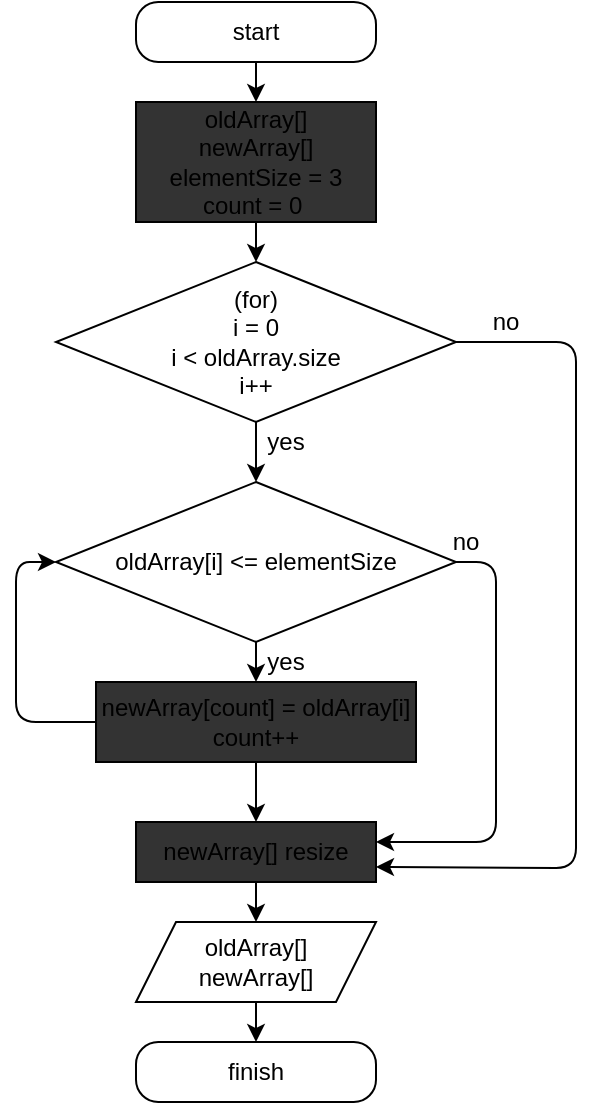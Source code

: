 <mxfile>
    <diagram id="aypZ5mpUxqXiIy69BlJO" name="Страница 1">
        <mxGraphModel dx="884" dy="303" grid="1" gridSize="10" guides="1" tooltips="1" connect="1" arrows="1" fold="1" page="1" pageScale="1" pageWidth="827" pageHeight="1169" math="0" shadow="0">
            <root>
                <mxCell id="0"/>
                <mxCell id="1" parent="0"/>
                <mxCell id="4" value="" style="edgeStyle=none;html=1;" edge="1" parent="1" source="2">
                    <mxGeometry relative="1" as="geometry">
                        <mxPoint x="360" y="80" as="targetPoint"/>
                    </mxGeometry>
                </mxCell>
                <mxCell id="2" value="start" style="rounded=1;whiteSpace=wrap;html=1;arcSize=37;" vertex="1" parent="1">
                    <mxGeometry x="300" y="30" width="120" height="30" as="geometry"/>
                </mxCell>
                <mxCell id="8" value="" style="edgeStyle=none;html=1;fontSize=10;" edge="1" parent="1" target="5">
                    <mxGeometry relative="1" as="geometry">
                        <mxPoint x="360" y="140" as="sourcePoint"/>
                    </mxGeometry>
                </mxCell>
                <mxCell id="17" value="" style="edgeStyle=none;html=1;fontSize=10;" edge="1" parent="1" source="5" target="16">
                    <mxGeometry relative="1" as="geometry"/>
                </mxCell>
                <mxCell id="18" style="edgeStyle=none;html=1;exitX=1;exitY=0.5;exitDx=0;exitDy=0;fontSize=10;entryX=1;entryY=0.75;entryDx=0;entryDy=0;" edge="1" parent="1" source="5" target="24">
                    <mxGeometry relative="1" as="geometry">
                        <mxPoint x="470" y="450" as="targetPoint"/>
                        <Array as="points">
                            <mxPoint x="520" y="200"/>
                            <mxPoint x="520" y="463"/>
                        </Array>
                    </mxGeometry>
                </mxCell>
                <mxCell id="5" value="&lt;font style=&quot;font-size: 12px&quot;&gt;(for)&lt;br&gt;i = 0&lt;br&gt;i &amp;lt; oldArray.size&lt;br&gt;i++&lt;/font&gt;" style="rhombus;whiteSpace=wrap;html=1;fontSize=10;" vertex="1" parent="1">
                    <mxGeometry x="260" y="160" width="200" height="80" as="geometry"/>
                </mxCell>
                <mxCell id="20" value="" style="edgeStyle=none;html=1;fontSize=10;" edge="1" parent="1" source="9" target="11">
                    <mxGeometry relative="1" as="geometry"/>
                </mxCell>
                <mxCell id="9" value="&lt;font style=&quot;font-size: 12px&quot;&gt;oldArray[]&lt;br&gt;newArray[]&lt;/font&gt;" style="shape=parallelogram;perimeter=parallelogramPerimeter;whiteSpace=wrap;html=1;fixedSize=1;fontSize=10;" vertex="1" parent="1">
                    <mxGeometry x="300" y="490" width="120" height="40" as="geometry"/>
                </mxCell>
                <mxCell id="11" value="finish" style="rounded=1;whiteSpace=wrap;html=1;arcSize=37;" vertex="1" parent="1">
                    <mxGeometry x="300" y="550" width="120" height="30" as="geometry"/>
                </mxCell>
                <mxCell id="31" style="edgeStyle=none;html=1;exitX=0.5;exitY=1;exitDx=0;exitDy=0;fontSize=10;" edge="1" parent="1" source="16" target="26">
                    <mxGeometry relative="1" as="geometry"/>
                </mxCell>
                <mxCell id="37" style="edgeStyle=none;html=1;exitX=1;exitY=0.5;exitDx=0;exitDy=0;entryX=1;entryY=0.333;entryDx=0;entryDy=0;fontSize=12;entryPerimeter=0;" edge="1" parent="1" source="16" target="24">
                    <mxGeometry relative="1" as="geometry">
                        <Array as="points">
                            <mxPoint x="480" y="310"/>
                            <mxPoint x="480" y="450"/>
                        </Array>
                    </mxGeometry>
                </mxCell>
                <mxCell id="16" value="&lt;font style=&quot;font-size: 12px&quot;&gt;oldArray[i] &amp;lt;= elementSize&lt;/font&gt;" style="rhombus;whiteSpace=wrap;html=1;fontSize=10;" vertex="1" parent="1">
                    <mxGeometry x="260" y="270" width="200" height="80" as="geometry"/>
                </mxCell>
                <mxCell id="29" style="edgeStyle=none;html=1;exitX=0.5;exitY=1;exitDx=0;exitDy=0;entryX=0.5;entryY=0;entryDx=0;entryDy=0;fontSize=10;" edge="1" parent="1" source="24" target="9">
                    <mxGeometry relative="1" as="geometry"/>
                </mxCell>
                <mxCell id="24" value="&lt;font style=&quot;font-size: 12px&quot;&gt;newArray[] resize&lt;/font&gt;" style="rounded=0;whiteSpace=wrap;html=1;fontSize=10;fillColor=#333333;" vertex="1" parent="1">
                    <mxGeometry x="300" y="440" width="120" height="30" as="geometry"/>
                </mxCell>
                <mxCell id="27" value="" style="edgeStyle=none;html=1;fontSize=10;" edge="1" parent="1" source="26" target="24">
                    <mxGeometry relative="1" as="geometry"/>
                </mxCell>
                <mxCell id="38" style="edgeStyle=none;html=1;exitX=0;exitY=0.5;exitDx=0;exitDy=0;fontSize=12;entryX=0;entryY=0.5;entryDx=0;entryDy=0;" edge="1" parent="1" source="26" target="16">
                    <mxGeometry relative="1" as="geometry">
                        <mxPoint x="230" y="380" as="targetPoint"/>
                        <Array as="points">
                            <mxPoint x="240" y="390"/>
                            <mxPoint x="240" y="310"/>
                        </Array>
                    </mxGeometry>
                </mxCell>
                <mxCell id="26" value="&lt;font style=&quot;font-size: 12px&quot;&gt;newArray[count] = oldArray[i]&lt;br&gt;count++&lt;/font&gt;" style="rounded=0;whiteSpace=wrap;html=1;fontSize=10;fillColor=#333333;" vertex="1" parent="1">
                    <mxGeometry x="280" y="370" width="160" height="40" as="geometry"/>
                </mxCell>
                <mxCell id="30" value="&lt;font style=&quot;font-size: 12px&quot;&gt;oldArray[]&lt;br&gt;newArray[]&lt;br&gt;elementSize = 3&lt;br&gt;count = 0&amp;nbsp;&lt;/font&gt;" style="rounded=0;whiteSpace=wrap;html=1;fontSize=10;fillColor=#333333;" vertex="1" parent="1">
                    <mxGeometry x="300" y="80" width="120" height="60" as="geometry"/>
                </mxCell>
                <mxCell id="32" value="&lt;font style=&quot;font-size: 12px&quot;&gt;yes&lt;/font&gt;" style="text;html=1;strokeColor=none;fillColor=none;align=center;verticalAlign=middle;whiteSpace=wrap;rounded=0;fontSize=10;" vertex="1" parent="1">
                    <mxGeometry x="360" y="350" width="30" height="20" as="geometry"/>
                </mxCell>
                <mxCell id="33" value="&lt;font style=&quot;font-size: 12px&quot;&gt;yes&lt;/font&gt;" style="text;html=1;strokeColor=none;fillColor=none;align=center;verticalAlign=middle;whiteSpace=wrap;rounded=0;fontSize=10;" vertex="1" parent="1">
                    <mxGeometry x="360" y="240" width="30" height="20" as="geometry"/>
                </mxCell>
                <mxCell id="34" value="&lt;font style=&quot;font-size: 12px&quot;&gt;no&lt;/font&gt;" style="text;html=1;strokeColor=none;fillColor=none;align=center;verticalAlign=middle;whiteSpace=wrap;rounded=0;fontSize=10;" vertex="1" parent="1">
                    <mxGeometry x="450" y="290" width="30" height="20" as="geometry"/>
                </mxCell>
                <mxCell id="35" value="&lt;font style=&quot;font-size: 12px&quot;&gt;no&lt;/font&gt;" style="text;html=1;strokeColor=none;fillColor=none;align=center;verticalAlign=middle;whiteSpace=wrap;rounded=0;fontSize=10;" vertex="1" parent="1">
                    <mxGeometry x="470" y="180" width="30" height="20" as="geometry"/>
                </mxCell>
            </root>
        </mxGraphModel>
    </diagram>
</mxfile>